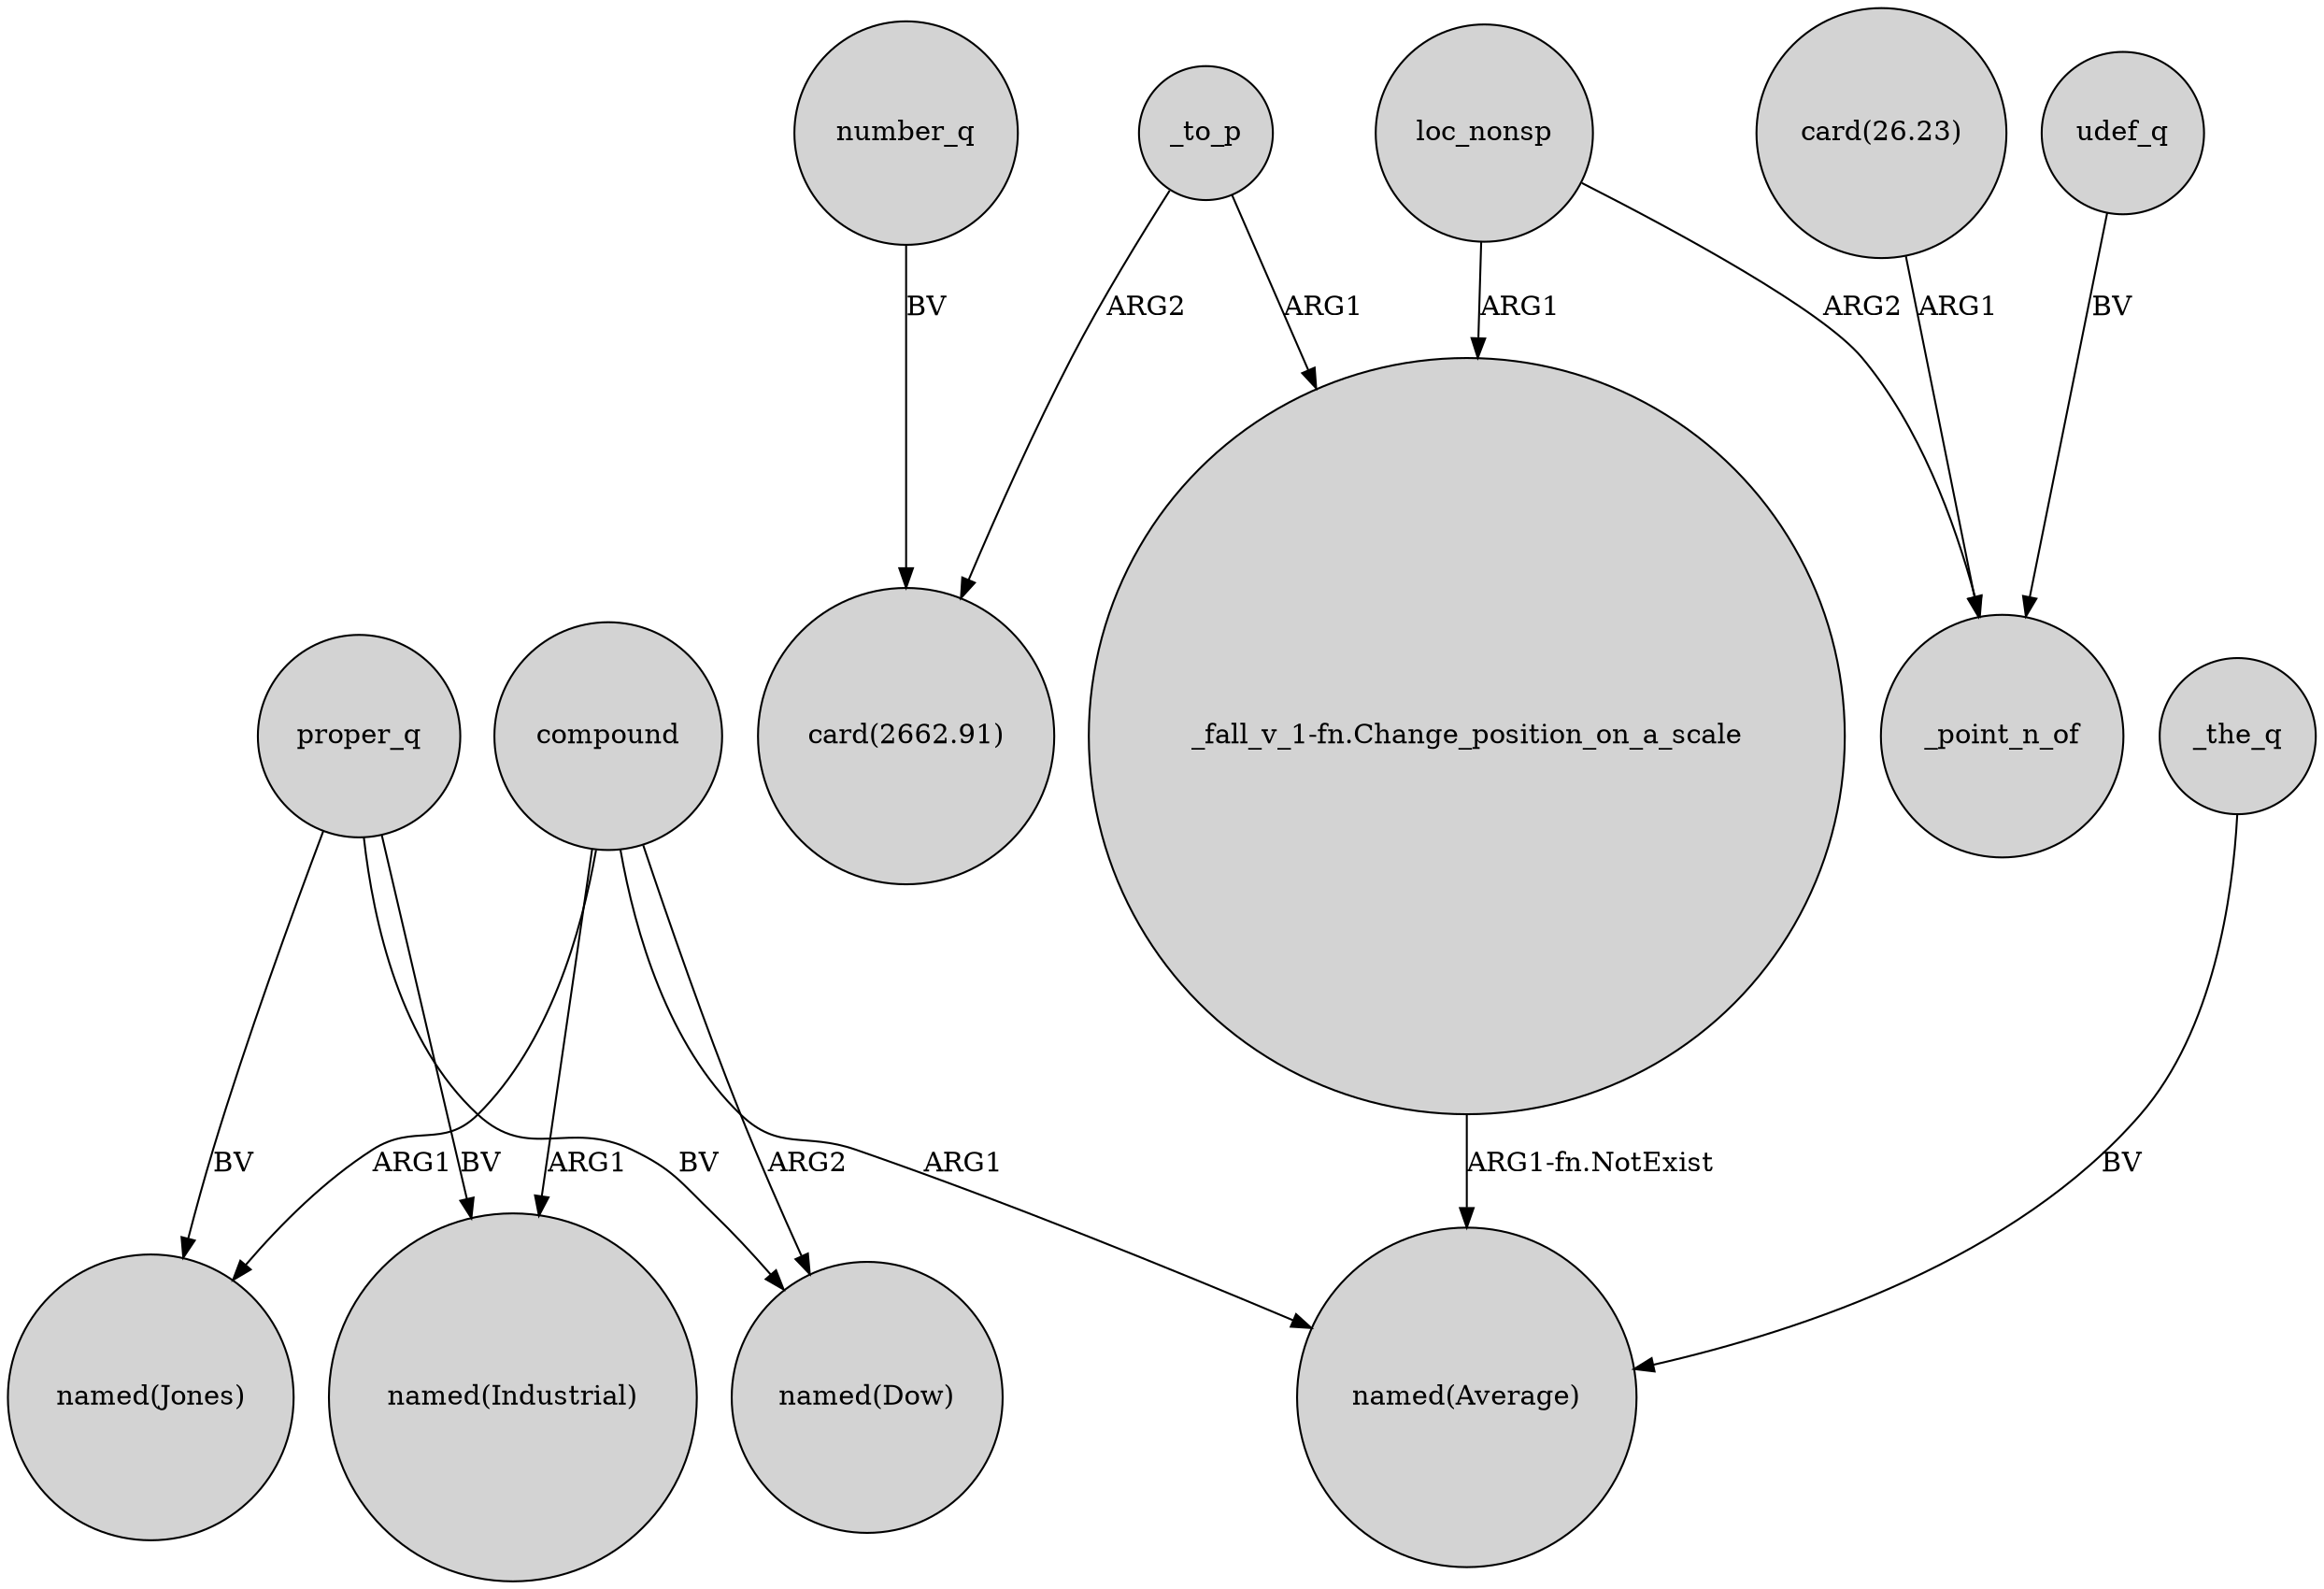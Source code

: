 digraph {
	node [shape=circle style=filled]
	compound -> "named(Industrial)" [label=ARG1]
	proper_q -> "named(Industrial)" [label=BV]
	number_q -> "card(2662.91)" [label=BV]
	proper_q -> "named(Jones)" [label=BV]
	proper_q -> "named(Dow)" [label=BV]
	_to_p -> "card(2662.91)" [label=ARG2]
	"_fall_v_1-fn.Change_position_on_a_scale" -> "named(Average)" [label="ARG1-fn.NotExist"]
	loc_nonsp -> "_fall_v_1-fn.Change_position_on_a_scale" [label=ARG1]
	loc_nonsp -> _point_n_of [label=ARG2]
	compound -> "named(Average)" [label=ARG1]
	compound -> "named(Dow)" [label=ARG2]
	compound -> "named(Jones)" [label=ARG1]
	_the_q -> "named(Average)" [label=BV]
	"card(26.23)" -> _point_n_of [label=ARG1]
	_to_p -> "_fall_v_1-fn.Change_position_on_a_scale" [label=ARG1]
	udef_q -> _point_n_of [label=BV]
}
